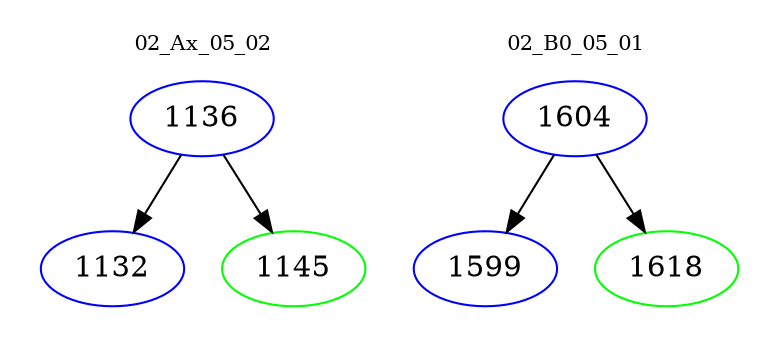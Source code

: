 digraph{
subgraph cluster_0 {
color = white
label = "02_Ax_05_02";
fontsize=10;
T0_1136 [label="1136", color="blue"]
T0_1136 -> T0_1132 [color="black"]
T0_1132 [label="1132", color="blue"]
T0_1136 -> T0_1145 [color="black"]
T0_1145 [label="1145", color="green"]
}
subgraph cluster_1 {
color = white
label = "02_B0_05_01";
fontsize=10;
T1_1604 [label="1604", color="blue"]
T1_1604 -> T1_1599 [color="black"]
T1_1599 [label="1599", color="blue"]
T1_1604 -> T1_1618 [color="black"]
T1_1618 [label="1618", color="green"]
}
}
